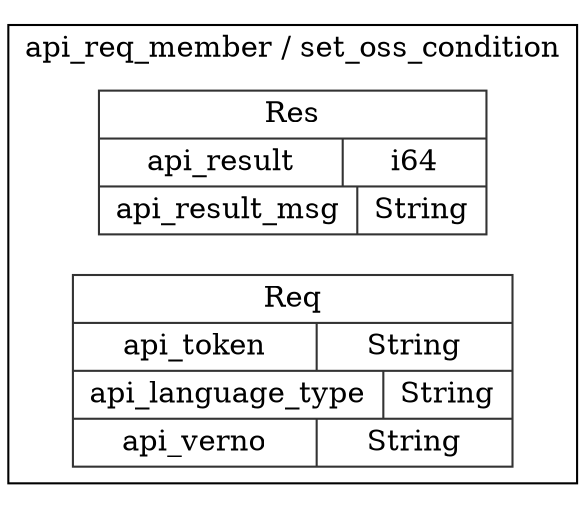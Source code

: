 digraph {
  rankdir=LR;
  subgraph cluster_0 {
    label="api_req_member / set_oss_condition";
    node [style="filled", color=white, style="solid", color=gray20];
    api_req_member__set_oss_condition__Res [label="<Res> Res  | { api_result | <api_result> i64 } | { api_result_msg | <api_result_msg> String }", shape=record];
    api_req_member__set_oss_condition__Req [label="<Req> Req  | { api_token | <api_token> String } | { api_language_type | <api_language_type> String } | { api_verno | <api_verno> String }", shape=record];
  }
}
